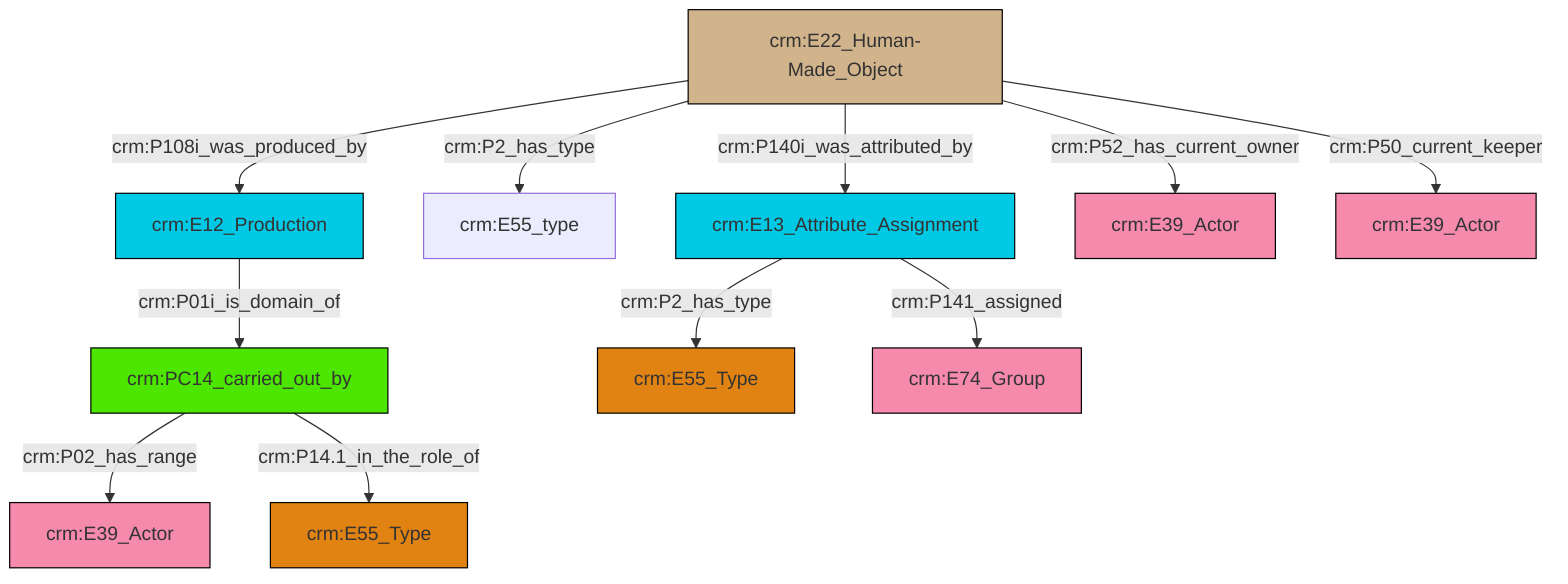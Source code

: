 graph TD
classDef Literal fill:#f2f2f2,stroke:#000000;
classDef CRM_Entity fill:#FFFFFF,stroke:#000000;
classDef Temporal_Entity fill:#00C9E6, stroke:#000000;
classDef Type fill:#E18312, stroke:#000000;
classDef Time-Span fill:#2C9C91, stroke:#000000;
classDef Appellation fill:#FFEB7F, stroke:#000000;
classDef Place fill:#008836, stroke:#000000;
classDef Persistent_Item fill:#B266B2, stroke:#000000;
classDef Conceptual_Object fill:#FFD700, stroke:#000000;
classDef Physical_Thing fill:#D2B48C, stroke:#000000;
classDef Actor fill:#f58aad, stroke:#000000;
classDef PC_Classes fill:#4ce600, stroke:#000000;
classDef Multi fill:#cccccc,stroke:#000000;

2["crm:E22_Human-Made_Object"]:::Physical_Thing -->|crm:P140i_was_attributed_by| 3["crm:E13_Attribute_Assignment"]:::Temporal_Entity
4["crm:PC14_carried_out_by"]:::PC_Classes -->|crm:P02_has_range| 5["crm:E39_Actor"]:::Actor
4["crm:PC14_carried_out_by"]:::PC_Classes -->|crm:P14.1_in_the_role_of| 0["crm:E55_Type"]:::Type
3["crm:E13_Attribute_Assignment"]:::Temporal_Entity -->|crm:P2_has_type| 9["crm:E55_Type"]:::Type
2["crm:E22_Human-Made_Object"]:::Physical_Thing -->|crm:P2_has_type| 7["crm:E55_type"]:::Default
2["crm:E22_Human-Made_Object"]:::Physical_Thing -->|crm:P108i_was_produced_by| 10["crm:E12_Production"]:::Temporal_Entity
2["crm:E22_Human-Made_Object"]:::Physical_Thing -->|crm:P52_has_current_owner| 15["crm:E39_Actor"]:::Actor
10["crm:E12_Production"]:::Temporal_Entity -->|crm:P01i_is_domain_of| 4["crm:PC14_carried_out_by"]:::PC_Classes
2["crm:E22_Human-Made_Object"]:::Physical_Thing -->|crm:P50_current_keeper| 17["crm:E39_Actor"]:::Actor
3["crm:E13_Attribute_Assignment"]:::Temporal_Entity -->|crm:P141_assigned| 12["crm:E74_Group"]:::Actor